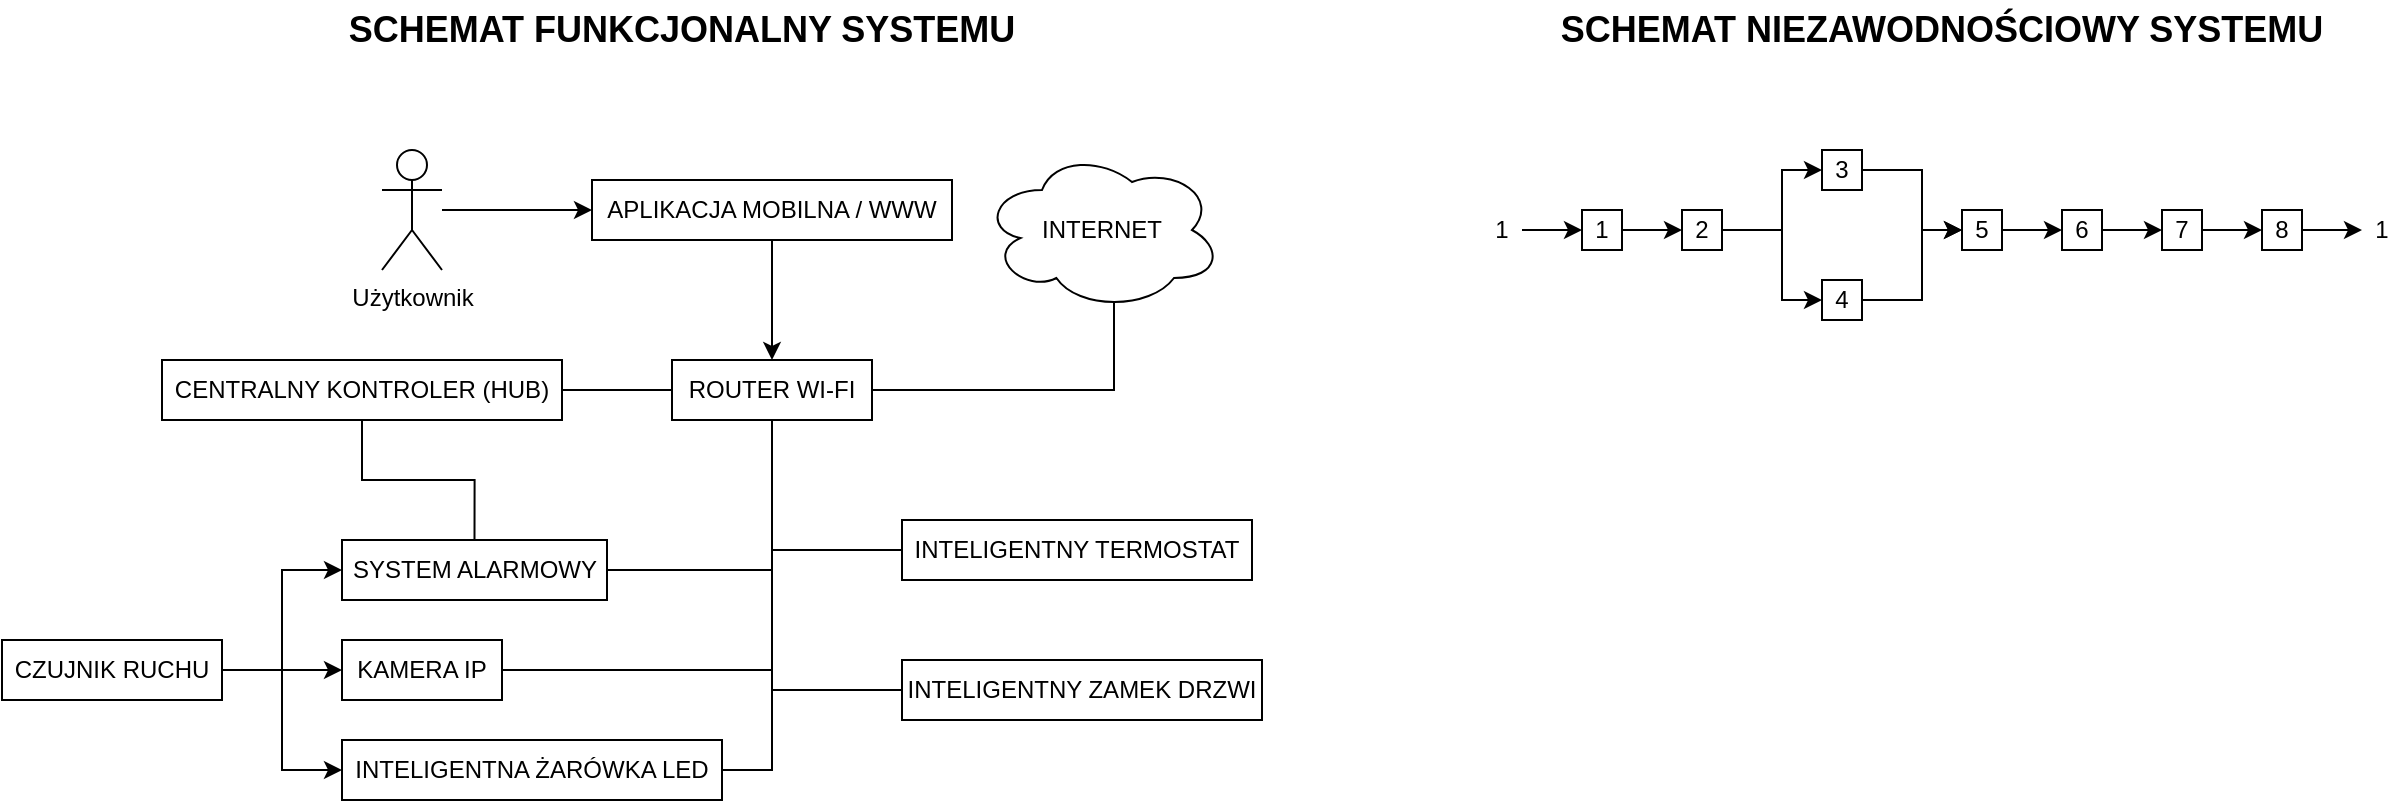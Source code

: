 <mxfile version="28.2.7">
  <diagram name="Page-1" id="LXGx91UN10P6GlVMGsaX">
    <mxGraphModel dx="679" dy="371" grid="1" gridSize="10" guides="1" tooltips="1" connect="1" arrows="1" fold="1" page="1" pageScale="1" pageWidth="827" pageHeight="1169" math="0" shadow="0">
      <root>
        <mxCell id="0" />
        <mxCell id="1" parent="0" />
        <mxCell id="x99MnezzHazOgLGOoJsA-1" style="edgeStyle=orthogonalEdgeStyle;rounded=0;orthogonalLoop=1;jettySize=auto;html=1;exitX=0.5;exitY=1;exitDx=0;exitDy=0;entryX=0.5;entryY=0;entryDx=0;entryDy=0;" edge="1" parent="1" source="x99MnezzHazOgLGOoJsA-2" target="x99MnezzHazOgLGOoJsA-14">
          <mxGeometry relative="1" as="geometry" />
        </mxCell>
        <mxCell id="x99MnezzHazOgLGOoJsA-2" value="&lt;div&gt;APLIKACJA MOBILNA / WWW&lt;/div&gt;" style="rounded=0;whiteSpace=wrap;html=1;" vertex="1" parent="1">
          <mxGeometry x="595" y="210" width="180" height="30" as="geometry" />
        </mxCell>
        <mxCell id="x99MnezzHazOgLGOoJsA-3" style="edgeStyle=orthogonalEdgeStyle;rounded=0;orthogonalLoop=1;jettySize=auto;html=1;exitX=0.5;exitY=1;exitDx=0;exitDy=0;entryX=0.5;entryY=0;entryDx=0;entryDy=0;endArrow=none;endFill=0;" edge="1" parent="1" source="x99MnezzHazOgLGOoJsA-4" target="x99MnezzHazOgLGOoJsA-6">
          <mxGeometry relative="1" as="geometry" />
        </mxCell>
        <mxCell id="x99MnezzHazOgLGOoJsA-4" value="&lt;div&gt;CENTRALNY KONTROLER (HUB)&lt;/div&gt;" style="rounded=0;whiteSpace=wrap;html=1;" vertex="1" parent="1">
          <mxGeometry x="380" y="300" width="200" height="30" as="geometry" />
        </mxCell>
        <mxCell id="x99MnezzHazOgLGOoJsA-5" value="&lt;div&gt;INTELIGENTNY TERMOSTAT&lt;/div&gt;" style="rounded=0;whiteSpace=wrap;html=1;" vertex="1" parent="1">
          <mxGeometry x="750" y="380" width="175" height="30" as="geometry" />
        </mxCell>
        <mxCell id="x99MnezzHazOgLGOoJsA-6" value="&lt;div&gt;SYSTEM ALARMOWY&lt;/div&gt;" style="rounded=0;whiteSpace=wrap;html=1;" vertex="1" parent="1">
          <mxGeometry x="470" y="390" width="132.5" height="30" as="geometry" />
        </mxCell>
        <mxCell id="x99MnezzHazOgLGOoJsA-7" value="&lt;div&gt;KAMERA IP&lt;/div&gt;" style="rounded=0;whiteSpace=wrap;html=1;" vertex="1" parent="1">
          <mxGeometry x="470" y="440" width="80" height="30" as="geometry" />
        </mxCell>
        <mxCell id="x99MnezzHazOgLGOoJsA-8" style="edgeStyle=orthogonalEdgeStyle;rounded=0;orthogonalLoop=1;jettySize=auto;html=1;exitX=0.5;exitY=1;exitDx=0;exitDy=0;entryX=1;entryY=0.5;entryDx=0;entryDy=0;endArrow=none;endFill=0;" edge="1" parent="1" source="x99MnezzHazOgLGOoJsA-14" target="x99MnezzHazOgLGOoJsA-7">
          <mxGeometry relative="1" as="geometry" />
        </mxCell>
        <mxCell id="x99MnezzHazOgLGOoJsA-9" style="edgeStyle=orthogonalEdgeStyle;rounded=0;orthogonalLoop=1;jettySize=auto;html=1;exitX=0.5;exitY=1;exitDx=0;exitDy=0;entryX=1;entryY=0.5;entryDx=0;entryDy=0;endArrow=none;endFill=0;" edge="1" parent="1" source="x99MnezzHazOgLGOoJsA-14" target="x99MnezzHazOgLGOoJsA-6">
          <mxGeometry relative="1" as="geometry" />
        </mxCell>
        <mxCell id="x99MnezzHazOgLGOoJsA-10" style="edgeStyle=orthogonalEdgeStyle;rounded=0;orthogonalLoop=1;jettySize=auto;html=1;exitX=0.5;exitY=1;exitDx=0;exitDy=0;entryX=1;entryY=0.5;entryDx=0;entryDy=0;endArrow=none;endFill=0;" edge="1" parent="1" source="x99MnezzHazOgLGOoJsA-14" target="x99MnezzHazOgLGOoJsA-20">
          <mxGeometry relative="1" as="geometry" />
        </mxCell>
        <mxCell id="x99MnezzHazOgLGOoJsA-11" style="edgeStyle=orthogonalEdgeStyle;rounded=0;orthogonalLoop=1;jettySize=auto;html=1;exitX=0.5;exitY=1;exitDx=0;exitDy=0;entryX=0;entryY=0.5;entryDx=0;entryDy=0;endArrow=none;endFill=0;" edge="1" parent="1" source="x99MnezzHazOgLGOoJsA-14" target="x99MnezzHazOgLGOoJsA-5">
          <mxGeometry relative="1" as="geometry" />
        </mxCell>
        <mxCell id="x99MnezzHazOgLGOoJsA-12" style="edgeStyle=orthogonalEdgeStyle;rounded=0;orthogonalLoop=1;jettySize=auto;html=1;exitX=0.5;exitY=1;exitDx=0;exitDy=0;entryX=0;entryY=0.5;entryDx=0;entryDy=0;endArrow=none;endFill=0;" edge="1" parent="1" source="x99MnezzHazOgLGOoJsA-14" target="x99MnezzHazOgLGOoJsA-19">
          <mxGeometry relative="1" as="geometry" />
        </mxCell>
        <mxCell id="x99MnezzHazOgLGOoJsA-13" style="edgeStyle=orthogonalEdgeStyle;rounded=0;orthogonalLoop=1;jettySize=auto;html=1;exitX=0;exitY=0.5;exitDx=0;exitDy=0;entryX=1;entryY=0.5;entryDx=0;entryDy=0;endArrow=none;endFill=0;" edge="1" parent="1" source="x99MnezzHazOgLGOoJsA-14" target="x99MnezzHazOgLGOoJsA-4">
          <mxGeometry relative="1" as="geometry" />
        </mxCell>
        <mxCell id="x99MnezzHazOgLGOoJsA-14" value="&lt;div&gt;ROUTER WI-FI&lt;/div&gt;" style="rounded=0;whiteSpace=wrap;html=1;" vertex="1" parent="1">
          <mxGeometry x="635" y="300" width="100" height="30" as="geometry" />
        </mxCell>
        <mxCell id="x99MnezzHazOgLGOoJsA-15" style="edgeStyle=orthogonalEdgeStyle;rounded=0;orthogonalLoop=1;jettySize=auto;html=1;exitX=1;exitY=0.5;exitDx=0;exitDy=0;entryX=0;entryY=0.5;entryDx=0;entryDy=0;" edge="1" parent="1" source="x99MnezzHazOgLGOoJsA-18" target="x99MnezzHazOgLGOoJsA-7">
          <mxGeometry relative="1" as="geometry" />
        </mxCell>
        <mxCell id="x99MnezzHazOgLGOoJsA-16" style="edgeStyle=orthogonalEdgeStyle;rounded=0;orthogonalLoop=1;jettySize=auto;html=1;exitX=1;exitY=0.5;exitDx=0;exitDy=0;entryX=0;entryY=0.5;entryDx=0;entryDy=0;" edge="1" parent="1" source="x99MnezzHazOgLGOoJsA-18" target="x99MnezzHazOgLGOoJsA-6">
          <mxGeometry relative="1" as="geometry" />
        </mxCell>
        <mxCell id="x99MnezzHazOgLGOoJsA-17" style="edgeStyle=orthogonalEdgeStyle;rounded=0;orthogonalLoop=1;jettySize=auto;html=1;exitX=1;exitY=0.5;exitDx=0;exitDy=0;entryX=0;entryY=0.5;entryDx=0;entryDy=0;" edge="1" parent="1" source="x99MnezzHazOgLGOoJsA-18" target="x99MnezzHazOgLGOoJsA-20">
          <mxGeometry relative="1" as="geometry" />
        </mxCell>
        <mxCell id="x99MnezzHazOgLGOoJsA-18" value="&lt;div&gt;CZUJNIK RUCHU&lt;/div&gt;" style="rounded=0;whiteSpace=wrap;html=1;" vertex="1" parent="1">
          <mxGeometry x="300" y="440" width="110" height="30" as="geometry" />
        </mxCell>
        <mxCell id="x99MnezzHazOgLGOoJsA-19" value="&lt;div&gt;INTELIGENTNY ZAMEK DRZWI&lt;/div&gt;" style="rounded=0;whiteSpace=wrap;html=1;" vertex="1" parent="1">
          <mxGeometry x="750" y="450" width="180" height="30" as="geometry" />
        </mxCell>
        <mxCell id="x99MnezzHazOgLGOoJsA-20" value="&lt;div&gt;INTELIGENTNA ŻARÓWKA LED&lt;/div&gt;" style="rounded=0;whiteSpace=wrap;html=1;" vertex="1" parent="1">
          <mxGeometry x="470" y="490" width="190" height="30" as="geometry" />
        </mxCell>
        <mxCell id="x99MnezzHazOgLGOoJsA-21" style="edgeStyle=orthogonalEdgeStyle;rounded=0;orthogonalLoop=1;jettySize=auto;html=1;entryX=0;entryY=0.5;entryDx=0;entryDy=0;" edge="1" parent="1" source="x99MnezzHazOgLGOoJsA-22" target="x99MnezzHazOgLGOoJsA-2">
          <mxGeometry relative="1" as="geometry" />
        </mxCell>
        <mxCell id="x99MnezzHazOgLGOoJsA-22" value="&lt;div&gt;Użytkownik&lt;/div&gt;" style="shape=umlActor;verticalLabelPosition=bottom;verticalAlign=top;html=1;outlineConnect=0;" vertex="1" parent="1">
          <mxGeometry x="490" y="195" width="30" height="60" as="geometry" />
        </mxCell>
        <mxCell id="x99MnezzHazOgLGOoJsA-23" value="INTERNET" style="ellipse;shape=cloud;whiteSpace=wrap;html=1;" vertex="1" parent="1">
          <mxGeometry x="790" y="195" width="120" height="80" as="geometry" />
        </mxCell>
        <mxCell id="x99MnezzHazOgLGOoJsA-24" style="edgeStyle=orthogonalEdgeStyle;rounded=0;orthogonalLoop=1;jettySize=auto;html=1;exitX=1;exitY=0.5;exitDx=0;exitDy=0;entryX=0.55;entryY=0.95;entryDx=0;entryDy=0;entryPerimeter=0;endArrow=none;endFill=0;" edge="1" parent="1" source="x99MnezzHazOgLGOoJsA-14" target="x99MnezzHazOgLGOoJsA-23">
          <mxGeometry relative="1" as="geometry" />
        </mxCell>
        <mxCell id="x99MnezzHazOgLGOoJsA-25" value="&lt;font style=&quot;font-size: 18px;&quot;&gt;&lt;b&gt;SCHEMAT FUNKCJONALNY SYSTEMU&lt;/b&gt;&lt;/font&gt;" style="text;html=1;whiteSpace=wrap;strokeColor=none;fillColor=none;align=center;verticalAlign=middle;rounded=0;" vertex="1" parent="1">
          <mxGeometry x="460" y="120" width="360" height="30" as="geometry" />
        </mxCell>
        <mxCell id="x99MnezzHazOgLGOoJsA-26" value="&lt;font style=&quot;font-size: 18px;&quot;&gt;&lt;b&gt;SCHEMAT NIEZAWODNOŚCIOWY SYSTEMU&lt;/b&gt;&lt;/font&gt;" style="text;html=1;whiteSpace=wrap;strokeColor=none;fillColor=none;align=center;verticalAlign=middle;rounded=0;" vertex="1" parent="1">
          <mxGeometry x="1060" y="120" width="420" height="30" as="geometry" />
        </mxCell>
        <mxCell id="x99MnezzHazOgLGOoJsA-82" style="edgeStyle=orthogonalEdgeStyle;rounded=0;orthogonalLoop=1;jettySize=auto;html=1;exitX=1;exitY=0.5;exitDx=0;exitDy=0;entryX=0;entryY=0.5;entryDx=0;entryDy=0;" edge="1" parent="1" source="x99MnezzHazOgLGOoJsA-72" target="x99MnezzHazOgLGOoJsA-73">
          <mxGeometry relative="1" as="geometry" />
        </mxCell>
        <mxCell id="x99MnezzHazOgLGOoJsA-72" value="1" style="rounded=0;whiteSpace=wrap;html=1;strokeColor=none;fillColor=default;" vertex="1" parent="1">
          <mxGeometry x="1040" y="225" width="20" height="20" as="geometry" />
        </mxCell>
        <mxCell id="x99MnezzHazOgLGOoJsA-83" style="edgeStyle=orthogonalEdgeStyle;rounded=0;orthogonalLoop=1;jettySize=auto;html=1;exitX=1;exitY=0.5;exitDx=0;exitDy=0;entryX=0;entryY=0.5;entryDx=0;entryDy=0;" edge="1" parent="1" source="x99MnezzHazOgLGOoJsA-73" target="x99MnezzHazOgLGOoJsA-74">
          <mxGeometry relative="1" as="geometry" />
        </mxCell>
        <mxCell id="x99MnezzHazOgLGOoJsA-73" value="1" style="rounded=0;whiteSpace=wrap;html=1;" vertex="1" parent="1">
          <mxGeometry x="1090" y="225" width="20" height="20" as="geometry" />
        </mxCell>
        <mxCell id="x99MnezzHazOgLGOoJsA-74" value="2" style="rounded=0;whiteSpace=wrap;html=1;" vertex="1" parent="1">
          <mxGeometry x="1140" y="225" width="20" height="20" as="geometry" />
        </mxCell>
        <mxCell id="x99MnezzHazOgLGOoJsA-85" style="edgeStyle=orthogonalEdgeStyle;rounded=0;orthogonalLoop=1;jettySize=auto;html=1;exitX=1;exitY=0.5;exitDx=0;exitDy=0;entryX=0;entryY=0.5;entryDx=0;entryDy=0;" edge="1" parent="1" source="x99MnezzHazOgLGOoJsA-74" target="x99MnezzHazOgLGOoJsA-76">
          <mxGeometry relative="1" as="geometry">
            <mxPoint x="1210" y="235" as="sourcePoint" />
            <Array as="points">
              <mxPoint x="1190" y="235" />
              <mxPoint x="1190" y="205" />
            </Array>
          </mxGeometry>
        </mxCell>
        <mxCell id="x99MnezzHazOgLGOoJsA-86" style="edgeStyle=orthogonalEdgeStyle;rounded=0;orthogonalLoop=1;jettySize=auto;html=1;exitX=1;exitY=0.5;exitDx=0;exitDy=0;entryX=0;entryY=0.5;entryDx=0;entryDy=0;" edge="1" parent="1" source="x99MnezzHazOgLGOoJsA-74" target="x99MnezzHazOgLGOoJsA-77">
          <mxGeometry relative="1" as="geometry">
            <mxPoint x="1210" y="235" as="sourcePoint" />
            <Array as="points">
              <mxPoint x="1190" y="235" />
              <mxPoint x="1190" y="270" />
            </Array>
          </mxGeometry>
        </mxCell>
        <mxCell id="x99MnezzHazOgLGOoJsA-87" style="edgeStyle=orthogonalEdgeStyle;rounded=0;orthogonalLoop=1;jettySize=auto;html=1;exitX=1;exitY=0.5;exitDx=0;exitDy=0;entryX=0;entryY=0.5;entryDx=0;entryDy=0;" edge="1" parent="1" source="x99MnezzHazOgLGOoJsA-76" target="x99MnezzHazOgLGOoJsA-78">
          <mxGeometry relative="1" as="geometry">
            <Array as="points">
              <mxPoint x="1260" y="205" />
              <mxPoint x="1260" y="235" />
            </Array>
          </mxGeometry>
        </mxCell>
        <mxCell id="x99MnezzHazOgLGOoJsA-76" value="3" style="rounded=0;whiteSpace=wrap;html=1;" vertex="1" parent="1">
          <mxGeometry x="1210" y="195" width="20" height="20" as="geometry" />
        </mxCell>
        <mxCell id="x99MnezzHazOgLGOoJsA-88" style="edgeStyle=orthogonalEdgeStyle;rounded=0;orthogonalLoop=1;jettySize=auto;html=1;exitX=1;exitY=0.5;exitDx=0;exitDy=0;" edge="1" parent="1" source="x99MnezzHazOgLGOoJsA-77">
          <mxGeometry relative="1" as="geometry">
            <mxPoint x="1280" y="235" as="targetPoint" />
            <Array as="points">
              <mxPoint x="1260" y="270" />
              <mxPoint x="1260" y="235" />
            </Array>
          </mxGeometry>
        </mxCell>
        <mxCell id="x99MnezzHazOgLGOoJsA-77" value="4" style="rounded=0;whiteSpace=wrap;html=1;" vertex="1" parent="1">
          <mxGeometry x="1210" y="260" width="20" height="20" as="geometry" />
        </mxCell>
        <mxCell id="x99MnezzHazOgLGOoJsA-89" style="edgeStyle=orthogonalEdgeStyle;rounded=0;orthogonalLoop=1;jettySize=auto;html=1;exitX=1;exitY=0.5;exitDx=0;exitDy=0;entryX=0;entryY=0.5;entryDx=0;entryDy=0;" edge="1" parent="1" source="x99MnezzHazOgLGOoJsA-78" target="x99MnezzHazOgLGOoJsA-79">
          <mxGeometry relative="1" as="geometry" />
        </mxCell>
        <mxCell id="x99MnezzHazOgLGOoJsA-78" value="5" style="rounded=0;whiteSpace=wrap;html=1;" vertex="1" parent="1">
          <mxGeometry x="1280" y="225" width="20" height="20" as="geometry" />
        </mxCell>
        <mxCell id="x99MnezzHazOgLGOoJsA-90" style="edgeStyle=orthogonalEdgeStyle;rounded=0;orthogonalLoop=1;jettySize=auto;html=1;exitX=1;exitY=0.5;exitDx=0;exitDy=0;entryX=0;entryY=0.5;entryDx=0;entryDy=0;" edge="1" parent="1" source="x99MnezzHazOgLGOoJsA-79" target="x99MnezzHazOgLGOoJsA-80">
          <mxGeometry relative="1" as="geometry" />
        </mxCell>
        <mxCell id="x99MnezzHazOgLGOoJsA-79" value="6" style="rounded=0;whiteSpace=wrap;html=1;" vertex="1" parent="1">
          <mxGeometry x="1330" y="225" width="20" height="20" as="geometry" />
        </mxCell>
        <mxCell id="x99MnezzHazOgLGOoJsA-91" style="edgeStyle=orthogonalEdgeStyle;rounded=0;orthogonalLoop=1;jettySize=auto;html=1;exitX=1;exitY=0.5;exitDx=0;exitDy=0;entryX=0;entryY=0.5;entryDx=0;entryDy=0;" edge="1" parent="1" source="x99MnezzHazOgLGOoJsA-80" target="x99MnezzHazOgLGOoJsA-93">
          <mxGeometry relative="1" as="geometry">
            <mxPoint x="1430" y="235" as="targetPoint" />
          </mxGeometry>
        </mxCell>
        <mxCell id="x99MnezzHazOgLGOoJsA-80" value="7" style="rounded=0;whiteSpace=wrap;html=1;" vertex="1" parent="1">
          <mxGeometry x="1380" y="225" width="20" height="20" as="geometry" />
        </mxCell>
        <mxCell id="x99MnezzHazOgLGOoJsA-92" value="1" style="rounded=0;whiteSpace=wrap;html=1;strokeColor=none;fillColor=default;" vertex="1" parent="1">
          <mxGeometry x="1480" y="225" width="20" height="20" as="geometry" />
        </mxCell>
        <mxCell id="x99MnezzHazOgLGOoJsA-95" style="edgeStyle=orthogonalEdgeStyle;rounded=0;orthogonalLoop=1;jettySize=auto;html=1;exitX=1;exitY=0.5;exitDx=0;exitDy=0;entryX=0;entryY=0.5;entryDx=0;entryDy=0;" edge="1" parent="1" source="x99MnezzHazOgLGOoJsA-93" target="x99MnezzHazOgLGOoJsA-92">
          <mxGeometry relative="1" as="geometry" />
        </mxCell>
        <mxCell id="x99MnezzHazOgLGOoJsA-93" value="8" style="rounded=0;whiteSpace=wrap;html=1;" vertex="1" parent="1">
          <mxGeometry x="1430" y="225" width="20" height="20" as="geometry" />
        </mxCell>
      </root>
    </mxGraphModel>
  </diagram>
</mxfile>
